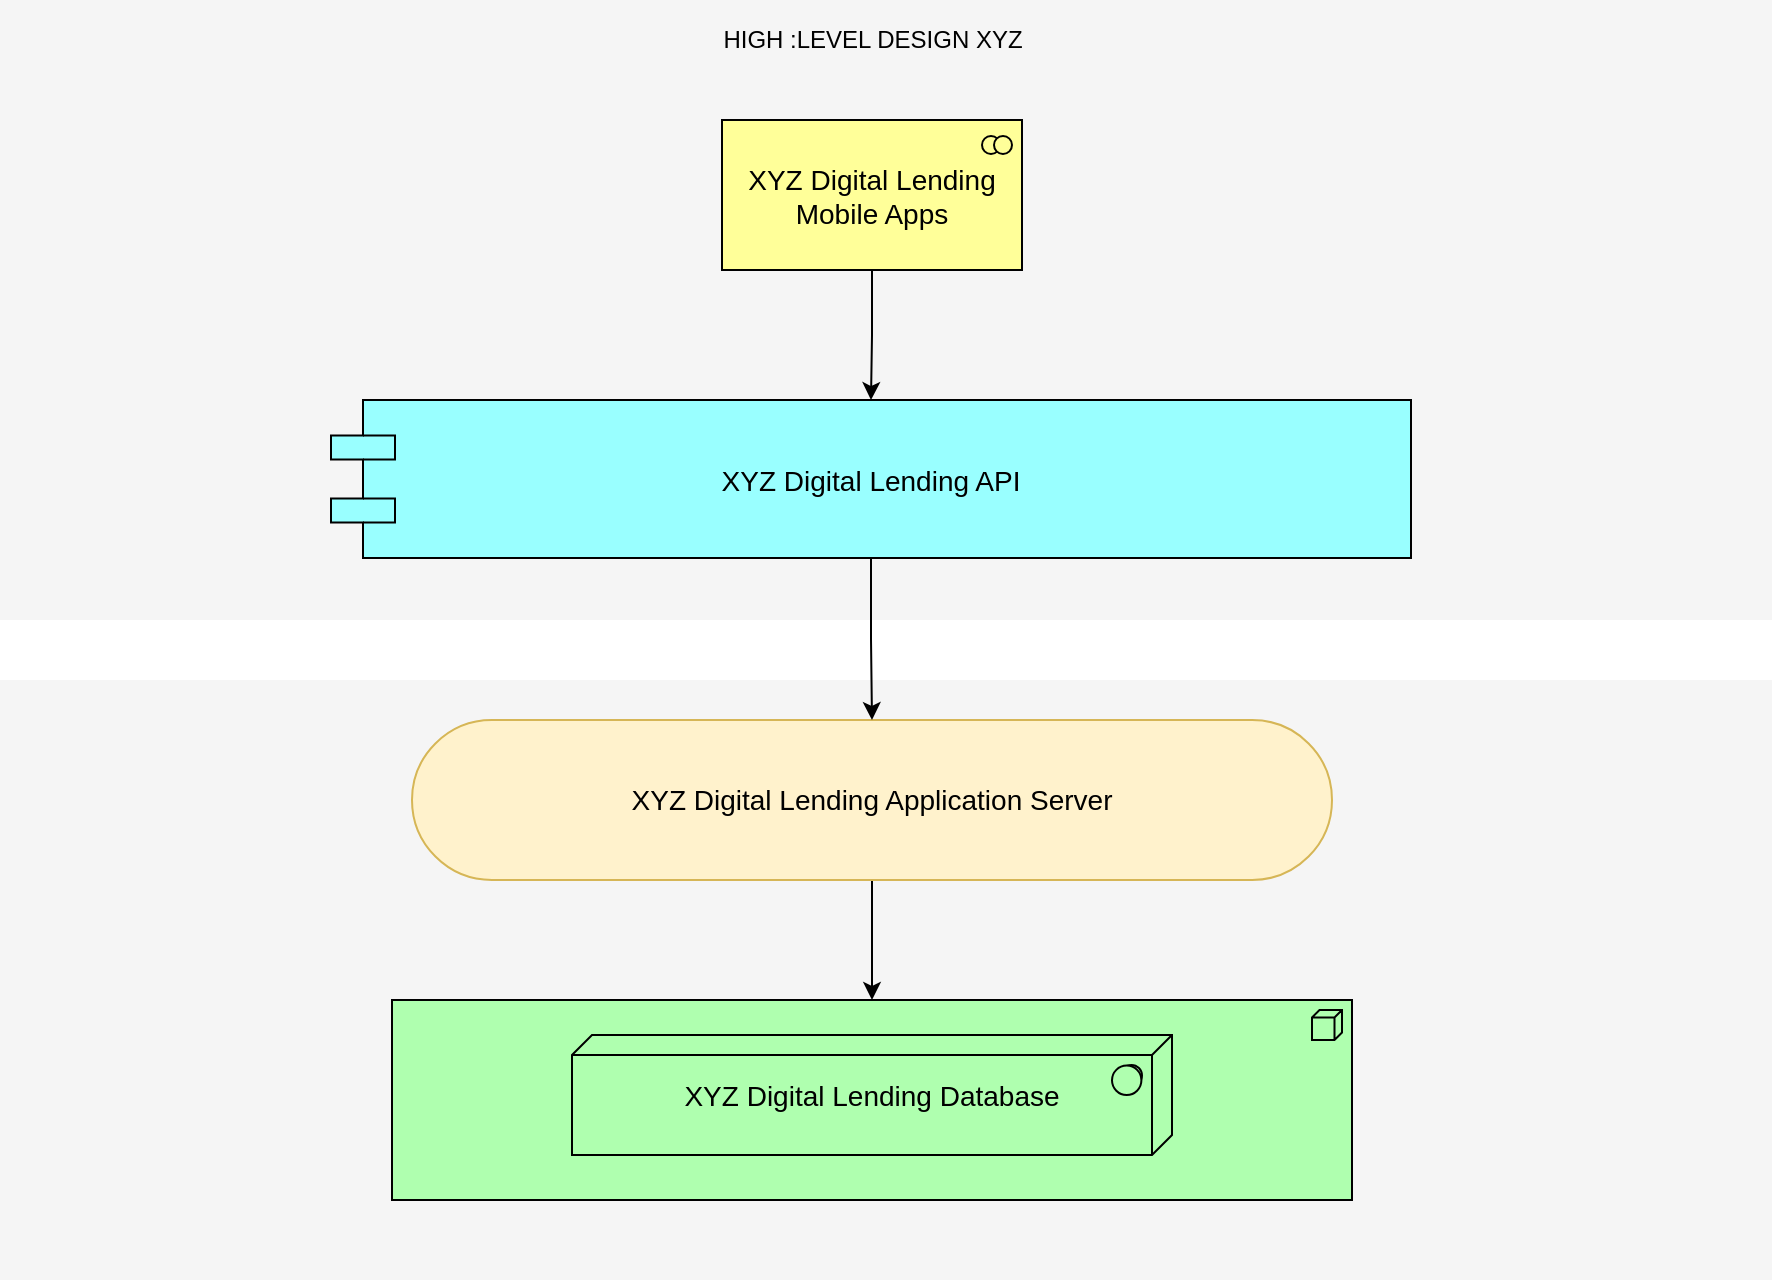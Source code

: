 <mxfile version="20.2.3" type="github">
  <diagram id="6I0OCvxSQrVGMHxT2VVA" name="High Level Design XYZ">
    <mxGraphModel dx="1422" dy="752" grid="1" gridSize="10" guides="1" tooltips="1" connect="1" arrows="1" fold="1" page="1" pageScale="1" pageWidth="850" pageHeight="1100" math="0" shadow="0">
      <root>
        <mxCell id="0" />
        <mxCell id="1" parent="0" />
        <mxCell id="5Yd2DwDRtVUR8r6ksC_M-1" value="" style="whiteSpace=wrap;html=1;strokeColor=none;strokeWidth=1;fillColor=#f5f5f5;fontSize=14;" parent="1" vertex="1">
          <mxGeometry x="194" y="340" width="886" height="310" as="geometry" />
        </mxCell>
        <mxCell id="dKdSaXE48SgPbhcamS2K-30" value="" style="whiteSpace=wrap;html=1;strokeColor=none;strokeWidth=1;fillColor=#f5f5f5;fontSize=14;" parent="1" vertex="1">
          <mxGeometry x="194" y="680" width="886" height="300" as="geometry" />
        </mxCell>
        <mxCell id="dKdSaXE48SgPbhcamS2K-33" value="" style="html=1;whiteSpace=wrap;fillColor=#AFFFAF;shape=mxgraph.archimate3.application;appType=node;archiType=square;fontSize=14;verticalAlign=top;" parent="1" vertex="1">
          <mxGeometry x="390" y="840" width="480" height="100" as="geometry" />
        </mxCell>
        <mxCell id="dKdSaXE48SgPbhcamS2K-35" value="XYZ Digital Lending Database" style="html=1;whiteSpace=wrap;fillColor=#AFFFAF;shape=mxgraph.archimate3.tech;techType=sysSw;fontSize=14;" parent="1" vertex="1">
          <mxGeometry x="480" y="857.5" width="300" height="60" as="geometry" />
        </mxCell>
        <mxCell id="5Yd2DwDRtVUR8r6ksC_M-5" style="edgeStyle=orthogonalEdgeStyle;rounded=0;orthogonalLoop=1;jettySize=auto;html=1;" parent="1" source="dKdSaXE48SgPbhcamS2K-40" target="dKdSaXE48SgPbhcamS2K-33" edge="1">
          <mxGeometry relative="1" as="geometry" />
        </mxCell>
        <mxCell id="dKdSaXE48SgPbhcamS2K-40" value="XYZ Digital Lending Application Server" style="html=1;whiteSpace=wrap;fillColor=#fff2cc;shape=mxgraph.archimate3.service;fontSize=14;strokeColor=#d6b656;" parent="1" vertex="1">
          <mxGeometry x="400" y="700" width="460" height="80" as="geometry" />
        </mxCell>
        <mxCell id="5Yd2DwDRtVUR8r6ksC_M-8" value="" style="edgeStyle=orthogonalEdgeStyle;rounded=0;orthogonalLoop=1;jettySize=auto;html=1;" parent="1" source="dKdSaXE48SgPbhcamS2K-53" target="dKdSaXE48SgPbhcamS2K-40" edge="1">
          <mxGeometry relative="1" as="geometry" />
        </mxCell>
        <mxCell id="dKdSaXE48SgPbhcamS2K-53" value="XYZ Digital Lending API" style="shape=component;align=center;fillColor=#99ffff;gradientColor=none;fontSize=14;" parent="1" vertex="1">
          <mxGeometry x="359.5" y="540" width="540" height="79" as="geometry" />
        </mxCell>
        <mxCell id="5Yd2DwDRtVUR8r6ksC_M-4" value="" style="edgeStyle=orthogonalEdgeStyle;rounded=0;orthogonalLoop=1;jettySize=auto;html=1;" parent="1" source="dKdSaXE48SgPbhcamS2K-55" target="dKdSaXE48SgPbhcamS2K-53" edge="1">
          <mxGeometry relative="1" as="geometry" />
        </mxCell>
        <mxCell id="dKdSaXE48SgPbhcamS2K-55" value="XYZ Digital Lending Mobile Apps" style="html=1;whiteSpace=wrap;fillColor=#ffff99;shape=mxgraph.archimate3.application;appType=collab;archiType=square;fontSize=14;" parent="1" vertex="1">
          <mxGeometry x="555" y="400" width="150" height="75" as="geometry" />
        </mxCell>
        <mxCell id="5Yd2DwDRtVUR8r6ksC_M-7" style="edgeStyle=orthogonalEdgeStyle;rounded=0;orthogonalLoop=1;jettySize=auto;html=1;exitX=0.5;exitY=1;exitDx=0;exitDy=0;" parent="1" edge="1">
          <mxGeometry relative="1" as="geometry">
            <mxPoint x="637" y="660" as="sourcePoint" />
            <mxPoint x="637" y="660" as="targetPoint" />
          </mxGeometry>
        </mxCell>
        <mxCell id="5Yd2DwDRtVUR8r6ksC_M-9" value="HIGH :LEVEL DESIGN XYZ" style="text;html=1;align=center;verticalAlign=middle;resizable=0;points=[];autosize=1;strokeColor=none;fillColor=none;" parent="1" vertex="1">
          <mxGeometry x="545" y="345" width="170" height="30" as="geometry" />
        </mxCell>
      </root>
    </mxGraphModel>
  </diagram>
</mxfile>
